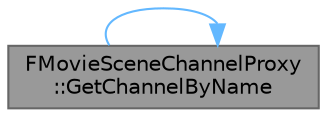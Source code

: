 digraph "FMovieSceneChannelProxy::GetChannelByName"
{
 // INTERACTIVE_SVG=YES
 // LATEX_PDF_SIZE
  bgcolor="transparent";
  edge [fontname=Helvetica,fontsize=10,labelfontname=Helvetica,labelfontsize=10];
  node [fontname=Helvetica,fontsize=10,shape=box,height=0.2,width=0.4];
  rankdir="RL";
  Node1 [id="Node000001",label="FMovieSceneChannelProxy\l::GetChannelByName",height=0.2,width=0.4,color="gray40", fillcolor="grey60", style="filled", fontcolor="black",tooltip="Get the channel with the specified name, assuming it is of a given type."];
  Node1 -> Node1 [id="edge1_Node000001_Node000001",dir="back",color="steelblue1",style="solid",tooltip=" "];
}
